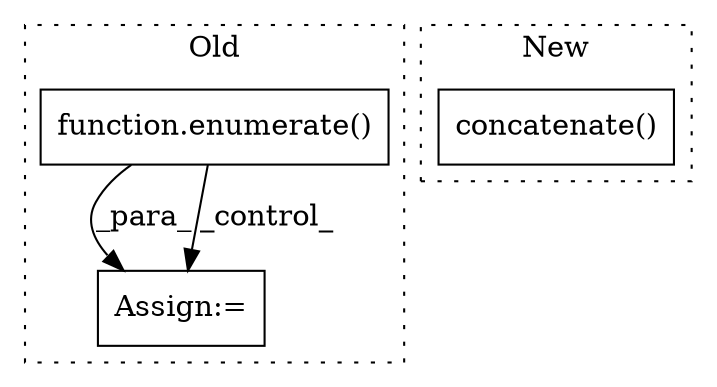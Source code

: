 digraph G {
subgraph cluster0 {
1 [label="function.enumerate()" a="75" s="8009,8031" l="10,1" shape="box"];
3 [label="Assign:=" a="68" s="8066" l="3" shape="box"];
label = "Old";
style="dotted";
}
subgraph cluster1 {
2 [label="concatenate()" a="75" s="8900,8931" l="18,9" shape="box"];
label = "New";
style="dotted";
}
1 -> 3 [label="_para_"];
1 -> 3 [label="_control_"];
}
